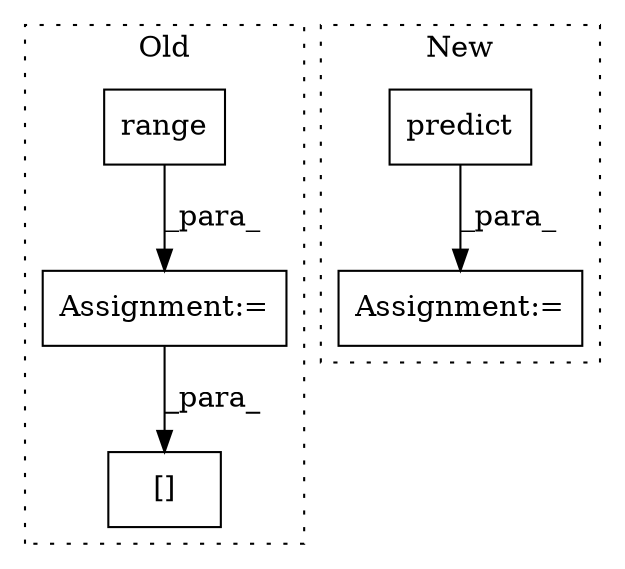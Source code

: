 digraph G {
subgraph cluster0 {
1 [label="range" a="32" s="1547,1555" l="6,1" shape="box"];
3 [label="Assignment:=" a="7" s="1540" l="25" shape="box"];
5 [label="[]" a="2" s="1453,1481" l="27,1" shape="box"];
label = "Old";
style="dotted";
}
subgraph cluster1 {
2 [label="predict" a="32" s="1290,1308" l="8,1" shape="box"];
4 [label="Assignment:=" a="7" s="1285" l="1" shape="box"];
label = "New";
style="dotted";
}
1 -> 3 [label="_para_"];
2 -> 4 [label="_para_"];
3 -> 5 [label="_para_"];
}